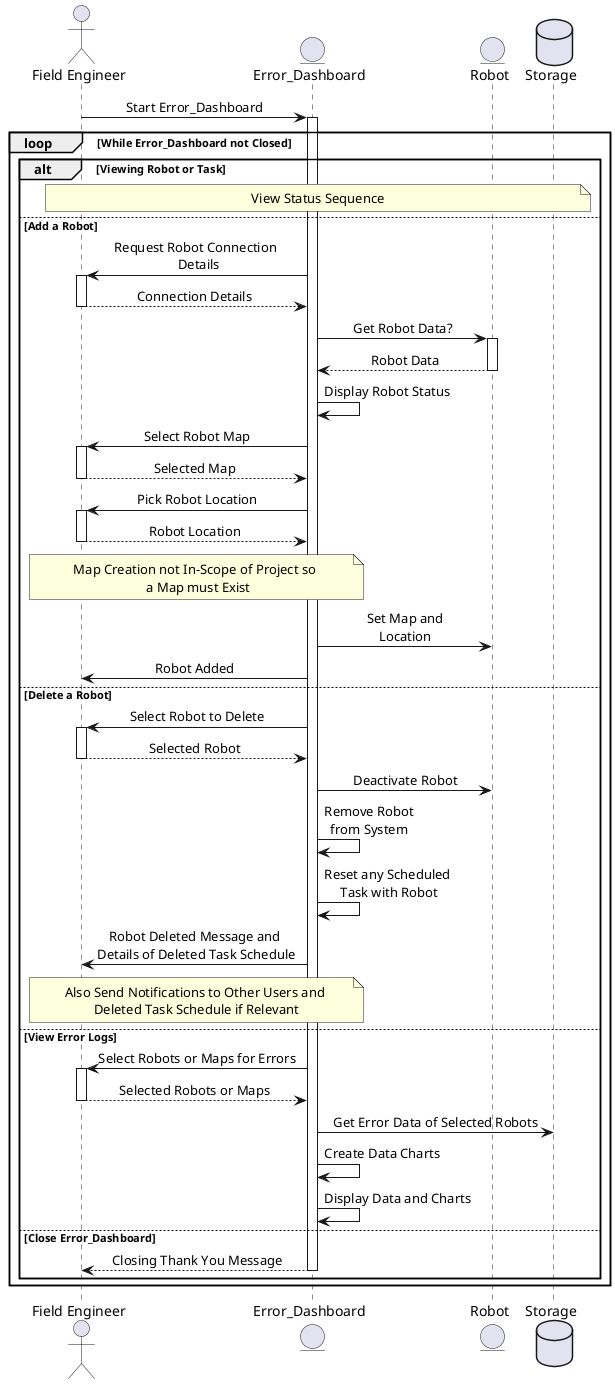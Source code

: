 @startuml field_engineer

skinparam sequenceMessageAlign center
skinparam NoteTextAlignment center
actor Field_Engineer as "Field Engineer"
entity Error_Dashboard
entity Robot
database Storage

Field_Engineer -> Error_Dashboard: Start Error_Dashboard
activate Error_Dashboard
loop While Error_Dashboard not Closed
alt Viewing Robot or Task
    note across: View Status Sequence
else Add a Robot
    Error_Dashboard -> Field_Engineer: Request Robot Connection \n Details
    activate Field_Engineer
    return Connection Details
    Error_Dashboard -> Robot: Get Robot Data?
    activate Robot
    return Robot Data
    Error_Dashboard -> Error_Dashboard: Display Robot Status
    Error_Dashboard -> Field_Engineer: Select Robot Map
    activate Field_Engineer
    return Selected Map
    Error_Dashboard -> Field_Engineer: Pick Robot Location
    activate Field_Engineer
    return Robot Location
    note over Field_Engineer, Error_Dashboard: Map Creation not In-Scope of Project so \n a Map must Exist
    Error_Dashboard -> Robot: Set Map and\nLocation
    Error_Dashboard -> Field_Engineer: Robot Added
else Delete a Robot
    Error_Dashboard -> Field_Engineer: Select Robot to Delete
    activate Field_Engineer
    return Selected Robot
    Error_Dashboard -> Robot: Deactivate Robot
    Error_Dashboard -> Error_Dashboard: Remove Robot\nfrom System
    Error_Dashboard -> Error_Dashboard: Reset any Scheduled \nTask with Robot
    Error_Dashboard -> Field_Engineer: Robot Deleted Message and\n Details of Deleted Task Schedule
    note over Field_Engineer, Error_Dashboard: Also Send Notifications to Other Users and \nDeleted Task Schedule if Relevant
else View Error Logs
    Error_Dashboard -> Field_Engineer: Select Robots or Maps for Errors
    activate Field_Engineer
    return Selected Robots or Maps
    Error_Dashboard -> Storage: Get Error Data of Selected Robots
    Error_Dashboard -> Error_Dashboard: Create Data Charts
    Error_Dashboard -> Error_Dashboard: Display Data and Charts
else Close Error_Dashboard
    return Closing Thank You Message
end
end

@enduml